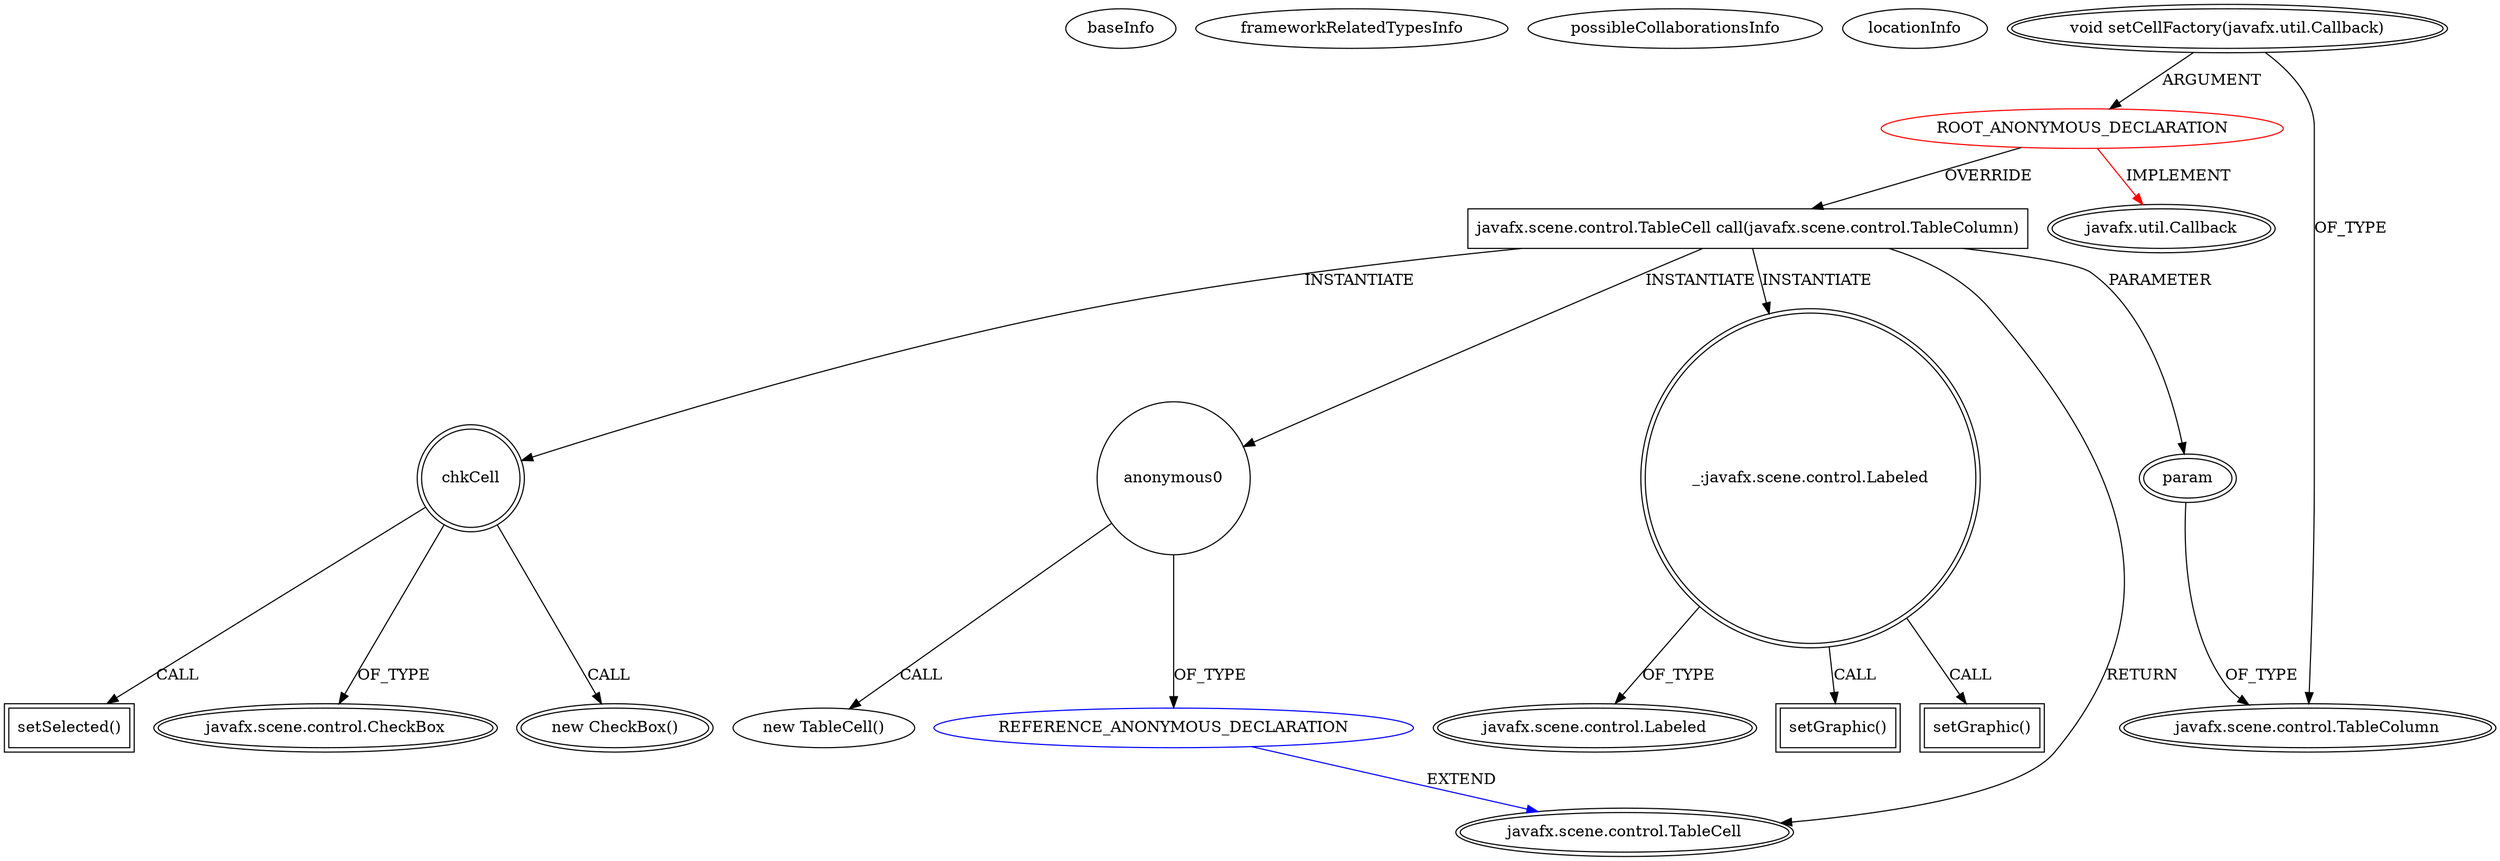 digraph {
baseInfo[graphId=2146,category="extension_graph",isAnonymous=true,possibleRelation=true]
frameworkRelatedTypesInfo[0="javafx.util.Callback"]
possibleCollaborationsInfo[0="2146~OVERRIDING_METHOD_DECLARATION-INSTANTIATION-~javafx.util.Callback ~javafx.scene.control.TableCell ~true~true"]
locationInfo[projectName="bianconejo-CEFX",filePath="/bianconejo-CEFX/CEFX-master/src/cefx/CEPrincipalController.java",contextSignature="void initializeTabContact()",graphId="2146"]
0[label="ROOT_ANONYMOUS_DECLARATION",vertexType="ROOT_ANONYMOUS_DECLARATION",isFrameworkType=false,color=red]
1[label="javafx.util.Callback",vertexType="FRAMEWORK_INTERFACE_TYPE",isFrameworkType=true,peripheries=2]
2[label="void setCellFactory(javafx.util.Callback)",vertexType="OUTSIDE_CALL",isFrameworkType=true,peripheries=2]
3[label="javafx.scene.control.TableColumn",vertexType="FRAMEWORK_CLASS_TYPE",isFrameworkType=true,peripheries=2]
4[label="javafx.scene.control.TableCell call(javafx.scene.control.TableColumn)",vertexType="OVERRIDING_METHOD_DECLARATION",isFrameworkType=false,shape=box]
5[label="javafx.scene.control.TableCell",vertexType="FRAMEWORK_CLASS_TYPE",isFrameworkType=true,peripheries=2]
6[label="param",vertexType="PARAMETER_DECLARATION",isFrameworkType=true,peripheries=2]
9[label="anonymous0",vertexType="VARIABLE_EXPRESION",isFrameworkType=false,shape=circle]
10[label="REFERENCE_ANONYMOUS_DECLARATION",vertexType="REFERENCE_ANONYMOUS_DECLARATION",isFrameworkType=false,color=blue]
8[label="new TableCell()",vertexType="CONSTRUCTOR_CALL",isFrameworkType=false]
13[label="chkCell",vertexType="VARIABLE_EXPRESION",isFrameworkType=true,peripheries=2,shape=circle]
14[label="javafx.scene.control.CheckBox",vertexType="FRAMEWORK_CLASS_TYPE",isFrameworkType=true,peripheries=2]
12[label="new CheckBox()",vertexType="CONSTRUCTOR_CALL",isFrameworkType=true,peripheries=2]
16[label="setSelected()",vertexType="INSIDE_CALL",isFrameworkType=true,peripheries=2,shape=box]
17[label="_:javafx.scene.control.Labeled",vertexType="VARIABLE_EXPRESION",isFrameworkType=true,peripheries=2,shape=circle]
19[label="javafx.scene.control.Labeled",vertexType="FRAMEWORK_CLASS_TYPE",isFrameworkType=true,peripheries=2]
18[label="setGraphic()",vertexType="INSIDE_CALL",isFrameworkType=true,peripheries=2,shape=box]
21[label="setGraphic()",vertexType="INSIDE_CALL",isFrameworkType=true,peripheries=2,shape=box]
0->1[label="IMPLEMENT",color=red]
2->0[label="ARGUMENT"]
2->3[label="OF_TYPE"]
0->4[label="OVERRIDE"]
4->5[label="RETURN"]
6->3[label="OF_TYPE"]
4->6[label="PARAMETER"]
4->9[label="INSTANTIATE"]
10->5[label="EXTEND",color=blue]
9->10[label="OF_TYPE"]
9->8[label="CALL"]
4->13[label="INSTANTIATE"]
13->14[label="OF_TYPE"]
13->12[label="CALL"]
13->16[label="CALL"]
4->17[label="INSTANTIATE"]
17->19[label="OF_TYPE"]
17->18[label="CALL"]
17->21[label="CALL"]
}
